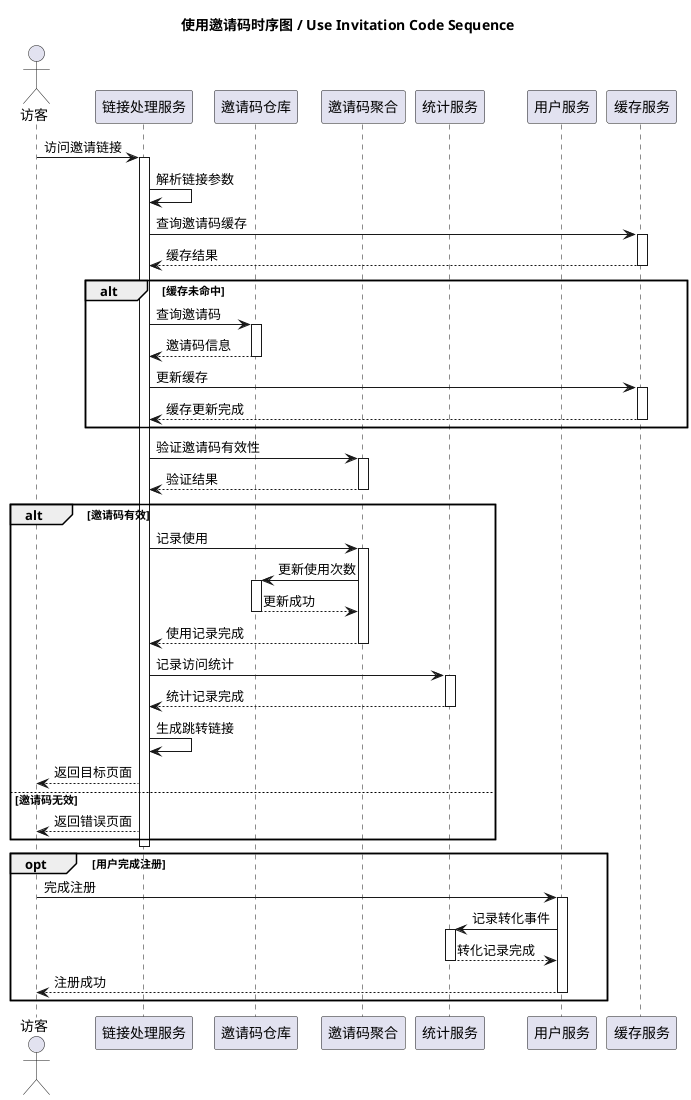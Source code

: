 @startuml use_invitation_sequence

title 使用邀请码时序图 / Use Invitation Code Sequence

actor 访客 as Visitor
participant "链接处理服务" as LinkHandler
participant "邀请码仓库" as CodeRepo
participant "邀请码聚合" as InvitationCode
participant "统计服务" as StatsService
participant "用户服务" as UserService
participant "缓存服务" as Cache

Visitor -> LinkHandler: 访问邀请链接
activate LinkHandler

LinkHandler -> LinkHandler: 解析链接参数
LinkHandler -> Cache: 查询邀请码缓存
activate Cache
Cache --> LinkHandler: 缓存结果
deactivate Cache

alt 缓存未命中
    LinkHandler -> CodeRepo: 查询邀请码
    activate CodeRepo
    CodeRepo --> LinkHandler: 邀请码信息
    deactivate CodeRepo
    
    LinkHandler -> Cache: 更新缓存
    activate Cache
    Cache --> LinkHandler: 缓存更新完成
    deactivate Cache
end

LinkHandler -> InvitationCode: 验证邀请码有效性
activate InvitationCode
InvitationCode --> LinkHandler: 验证结果
deactivate InvitationCode

alt 邀请码有效
    LinkHandler -> InvitationCode: 记录使用
    activate InvitationCode
    InvitationCode -> CodeRepo: 更新使用次数
    activate CodeRepo
    CodeRepo --> InvitationCode: 更新成功
    deactivate CodeRepo
    
    InvitationCode --> LinkHandler: 使用记录完成
    deactivate InvitationCode
    
    LinkHandler -> StatsService: 记录访问统计
    activate StatsService
    StatsService --> LinkHandler: 统计记录完成
    deactivate StatsService
    
    LinkHandler -> LinkHandler: 生成跳转链接
    LinkHandler --> Visitor: 返回目标页面
else 邀请码无效
    LinkHandler --> Visitor: 返回错误页面
end

deactivate LinkHandler

opt 用户完成注册
    Visitor -> UserService: 完成注册
    activate UserService
    UserService -> StatsService: 记录转化事件
    activate StatsService
    StatsService --> UserService: 转化记录完成
    deactivate StatsService
    UserService --> Visitor: 注册成功
    deactivate UserService
end

@enduml 